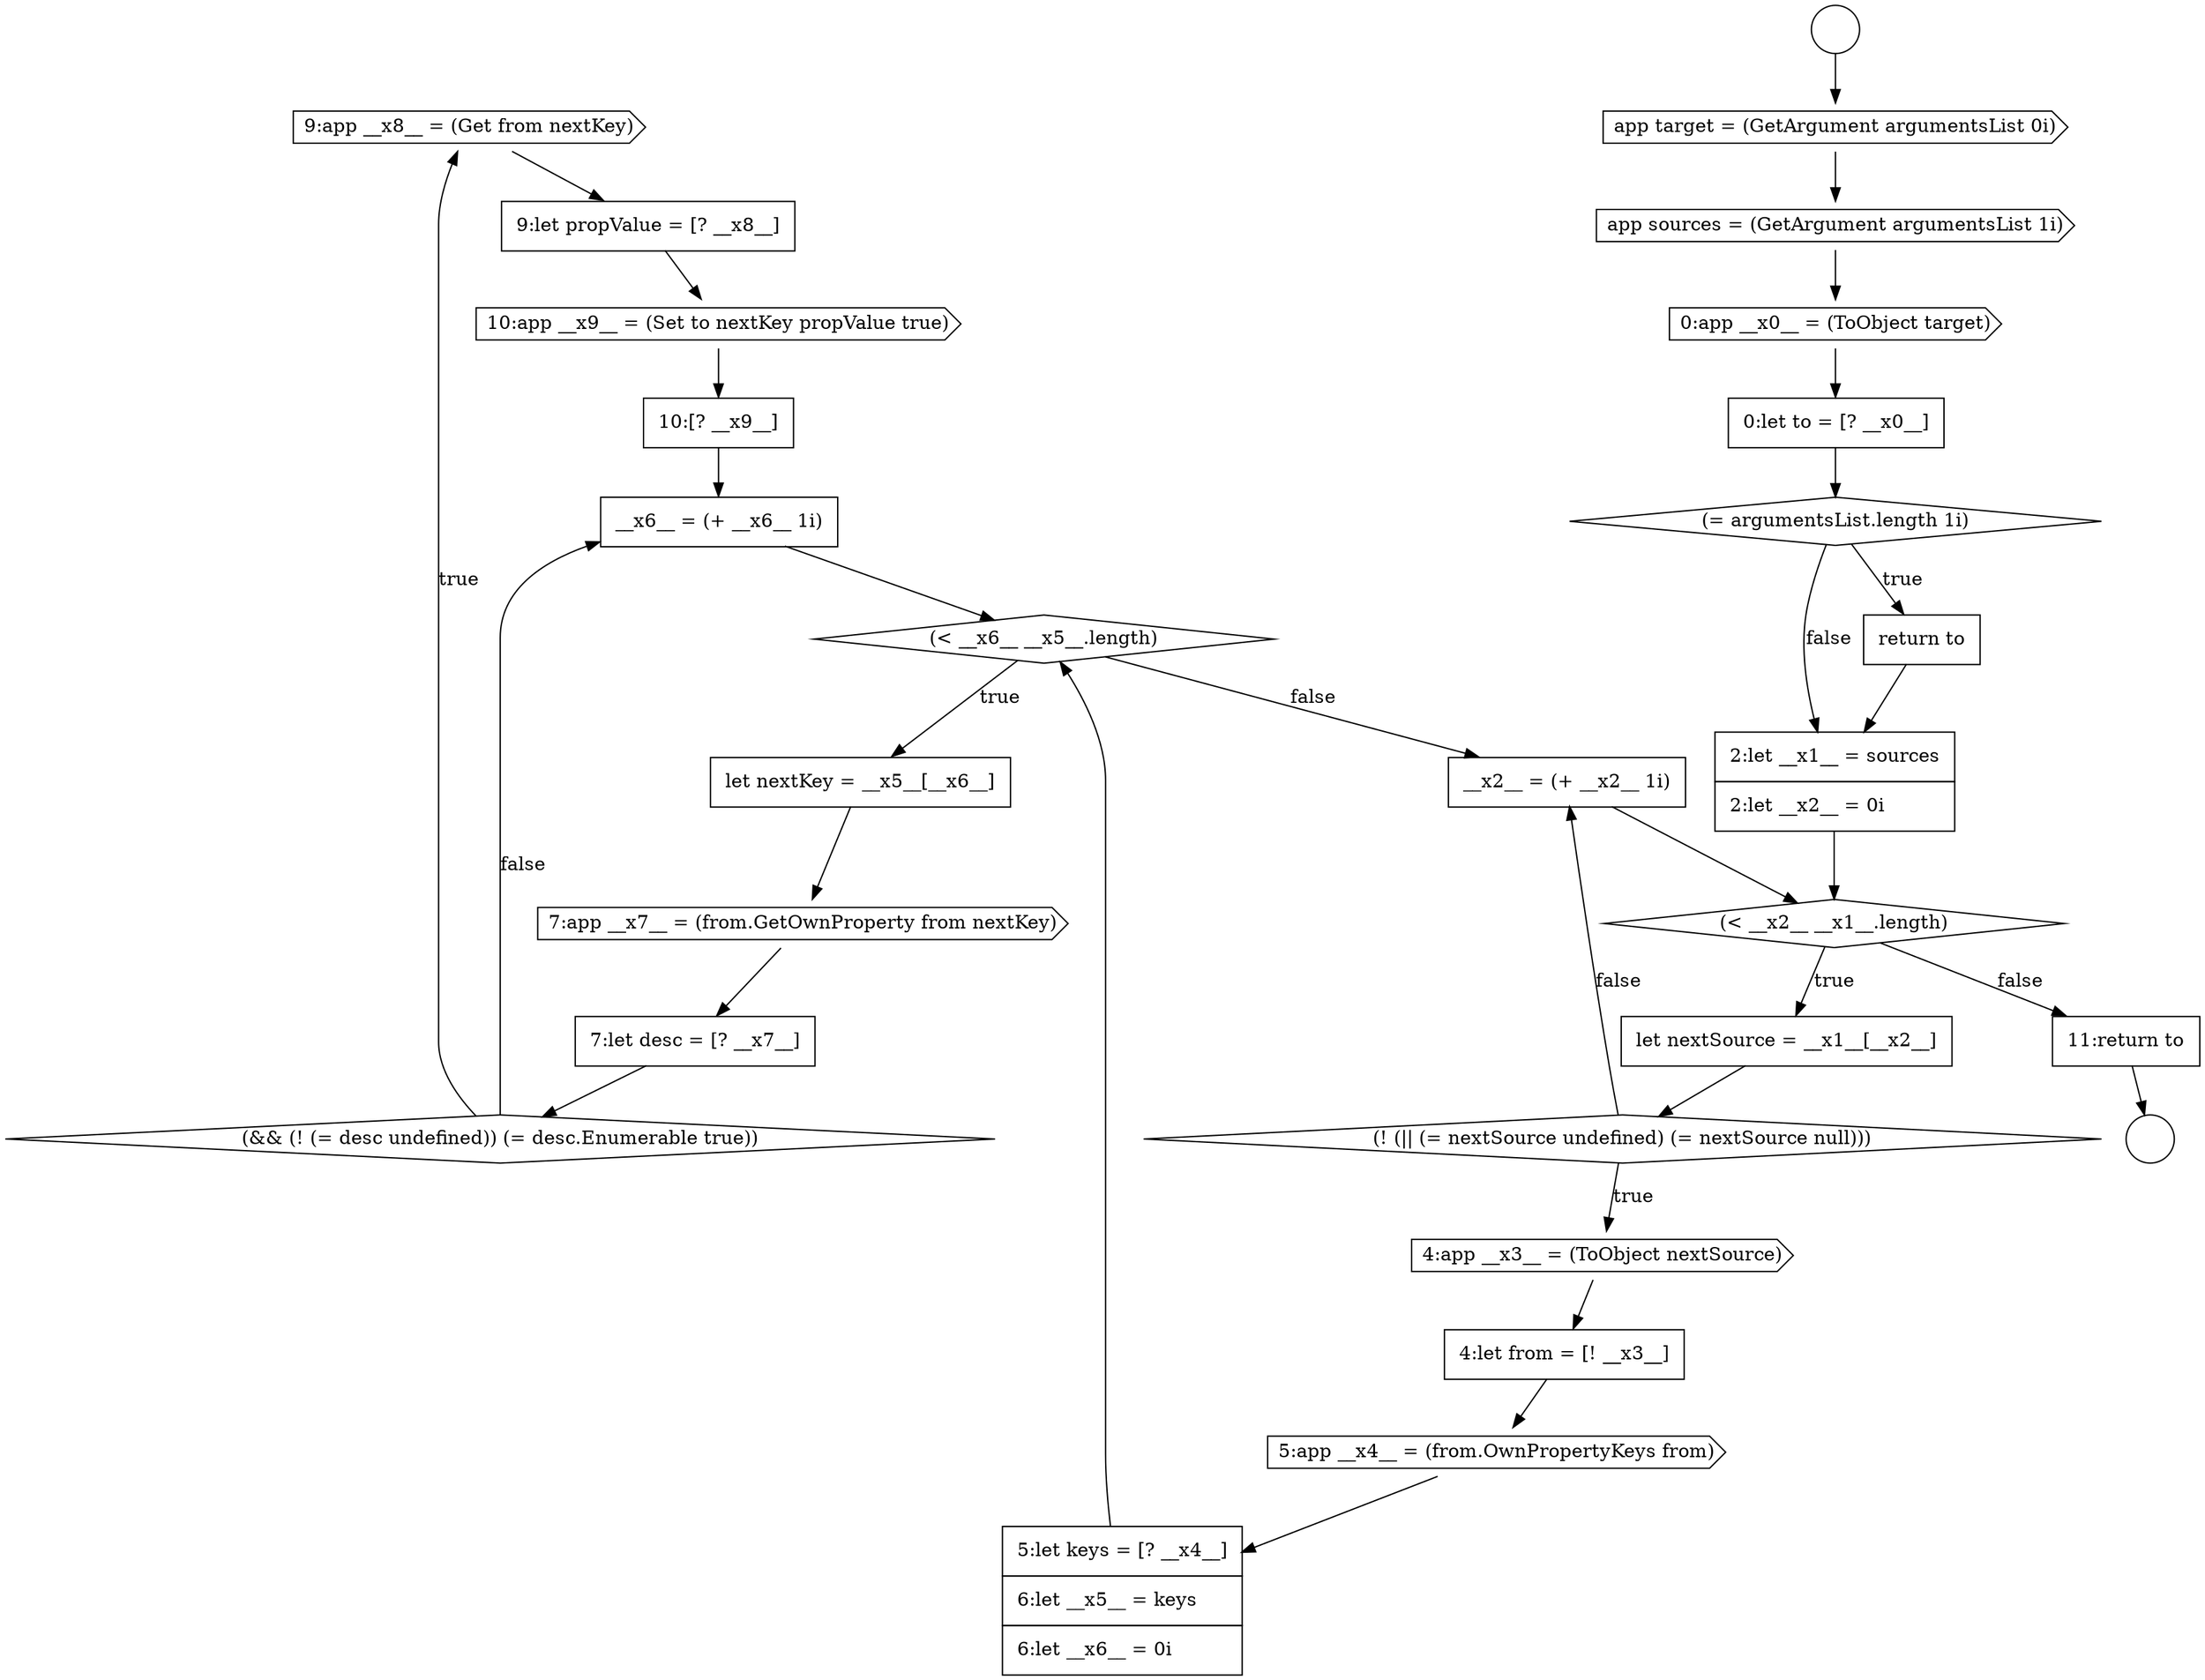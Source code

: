 digraph {
  node11897 [shape=cds, label=<<font color="black">9:app __x8__ = (Get from nextKey)</font>> color="black" fillcolor="white" style=filled]
  node11892 [shape=diamond, label=<<font color="black">(&lt; __x6__ __x5__.length)</font>> color="black" fillcolor="white" style=filled]
  node11888 [shape=cds, label=<<font color="black">4:app __x3__ = (ToObject nextSource)</font>> color="black" fillcolor="white" style=filled]
  node11901 [shape=none, margin=0, label=<<font color="black">
    <table border="0" cellborder="1" cellspacing="0" cellpadding="10">
      <tr><td align="left">__x6__ = (+ __x6__ 1i)</td></tr>
    </table>
  </font>> color="black" fillcolor="white" style=filled]
  node11900 [shape=none, margin=0, label=<<font color="black">
    <table border="0" cellborder="1" cellspacing="0" cellpadding="10">
      <tr><td align="left">10:[? __x9__]</td></tr>
    </table>
  </font>> color="black" fillcolor="white" style=filled]
  node11893 [shape=none, margin=0, label=<<font color="black">
    <table border="0" cellborder="1" cellspacing="0" cellpadding="10">
      <tr><td align="left">let nextKey = __x5__[__x6__]</td></tr>
    </table>
  </font>> color="black" fillcolor="white" style=filled]
  node11887 [shape=diamond, label=<<font color="black">(! (|| (= nextSource undefined) (= nextSource null)))</font>> color="black" fillcolor="white" style=filled]
  node11889 [shape=none, margin=0, label=<<font color="black">
    <table border="0" cellborder="1" cellspacing="0" cellpadding="10">
      <tr><td align="left">4:let from = [! __x3__]</td></tr>
    </table>
  </font>> color="black" fillcolor="white" style=filled]
  node11886 [shape=none, margin=0, label=<<font color="black">
    <table border="0" cellborder="1" cellspacing="0" cellpadding="10">
      <tr><td align="left">let nextSource = __x1__[__x2__]</td></tr>
    </table>
  </font>> color="black" fillcolor="white" style=filled]
  node11896 [shape=diamond, label=<<font color="black">(&amp;&amp; (! (= desc undefined)) (= desc.Enumerable true))</font>> color="black" fillcolor="white" style=filled]
  node11895 [shape=none, margin=0, label=<<font color="black">
    <table border="0" cellborder="1" cellspacing="0" cellpadding="10">
      <tr><td align="left">7:let desc = [? __x7__]</td></tr>
    </table>
  </font>> color="black" fillcolor="white" style=filled]
  node11898 [shape=none, margin=0, label=<<font color="black">
    <table border="0" cellborder="1" cellspacing="0" cellpadding="10">
      <tr><td align="left">9:let propValue = [? __x8__]</td></tr>
    </table>
  </font>> color="black" fillcolor="white" style=filled]
  node11880 [shape=cds, label=<<font color="black">0:app __x0__ = (ToObject target)</font>> color="black" fillcolor="white" style=filled]
  node11881 [shape=none, margin=0, label=<<font color="black">
    <table border="0" cellborder="1" cellspacing="0" cellpadding="10">
      <tr><td align="left">0:let to = [? __x0__]</td></tr>
    </table>
  </font>> color="black" fillcolor="white" style=filled]
  node11891 [shape=none, margin=0, label=<<font color="black">
    <table border="0" cellborder="1" cellspacing="0" cellpadding="10">
      <tr><td align="left">5:let keys = [? __x4__]</td></tr>
      <tr><td align="left">6:let __x5__ = keys</td></tr>
      <tr><td align="left">6:let __x6__ = 0i</td></tr>
    </table>
  </font>> color="black" fillcolor="white" style=filled]
  node11902 [shape=none, margin=0, label=<<font color="black">
    <table border="0" cellborder="1" cellspacing="0" cellpadding="10">
      <tr><td align="left">__x2__ = (+ __x2__ 1i)</td></tr>
    </table>
  </font>> color="black" fillcolor="white" style=filled]
  node11876 [shape=circle label=" " color="black" fillcolor="white" style=filled]
  node11885 [shape=diamond, label=<<font color="black">(&lt; __x2__ __x1__.length)</font>> color="black" fillcolor="white" style=filled]
  node11884 [shape=none, margin=0, label=<<font color="black">
    <table border="0" cellborder="1" cellspacing="0" cellpadding="10">
      <tr><td align="left">2:let __x1__ = sources</td></tr>
      <tr><td align="left">2:let __x2__ = 0i</td></tr>
    </table>
  </font>> color="black" fillcolor="white" style=filled]
  node11877 [shape=circle label=" " color="black" fillcolor="white" style=filled]
  node11878 [shape=cds, label=<<font color="black">app target = (GetArgument argumentsList 0i)</font>> color="black" fillcolor="white" style=filled]
  node11883 [shape=none, margin=0, label=<<font color="black">
    <table border="0" cellborder="1" cellspacing="0" cellpadding="10">
      <tr><td align="left">return to</td></tr>
    </table>
  </font>> color="black" fillcolor="white" style=filled]
  node11882 [shape=diamond, label=<<font color="black">(= argumentsList.length 1i)</font>> color="black" fillcolor="white" style=filled]
  node11879 [shape=cds, label=<<font color="black">app sources = (GetArgument argumentsList 1i)</font>> color="black" fillcolor="white" style=filled]
  node11899 [shape=cds, label=<<font color="black">10:app __x9__ = (Set to nextKey propValue true)</font>> color="black" fillcolor="white" style=filled]
  node11894 [shape=cds, label=<<font color="black">7:app __x7__ = (from.GetOwnProperty from nextKey)</font>> color="black" fillcolor="white" style=filled]
  node11903 [shape=none, margin=0, label=<<font color="black">
    <table border="0" cellborder="1" cellspacing="0" cellpadding="10">
      <tr><td align="left">11:return to</td></tr>
    </table>
  </font>> color="black" fillcolor="white" style=filled]
  node11890 [shape=cds, label=<<font color="black">5:app __x4__ = (from.OwnPropertyKeys from)</font>> color="black" fillcolor="white" style=filled]
  node11889 -> node11890 [ color="black"]
  node11888 -> node11889 [ color="black"]
  node11879 -> node11880 [ color="black"]
  node11890 -> node11891 [ color="black"]
  node11892 -> node11893 [label=<<font color="black">true</font>> color="black"]
  node11892 -> node11902 [label=<<font color="black">false</font>> color="black"]
  node11891 -> node11892 [ color="black"]
  node11900 -> node11901 [ color="black"]
  node11902 -> node11885 [ color="black"]
  node11899 -> node11900 [ color="black"]
  node11897 -> node11898 [ color="black"]
  node11893 -> node11894 [ color="black"]
  node11887 -> node11888 [label=<<font color="black">true</font>> color="black"]
  node11887 -> node11902 [label=<<font color="black">false</font>> color="black"]
  node11878 -> node11879 [ color="black"]
  node11886 -> node11887 [ color="black"]
  node11880 -> node11881 [ color="black"]
  node11896 -> node11897 [label=<<font color="black">true</font>> color="black"]
  node11896 -> node11901 [label=<<font color="black">false</font>> color="black"]
  node11876 -> node11878 [ color="black"]
  node11901 -> node11892 [ color="black"]
  node11881 -> node11882 [ color="black"]
  node11883 -> node11884 [ color="black"]
  node11884 -> node11885 [ color="black"]
  node11898 -> node11899 [ color="black"]
  node11894 -> node11895 [ color="black"]
  node11903 -> node11877 [ color="black"]
  node11885 -> node11886 [label=<<font color="black">true</font>> color="black"]
  node11885 -> node11903 [label=<<font color="black">false</font>> color="black"]
  node11895 -> node11896 [ color="black"]
  node11882 -> node11883 [label=<<font color="black">true</font>> color="black"]
  node11882 -> node11884 [label=<<font color="black">false</font>> color="black"]
}
